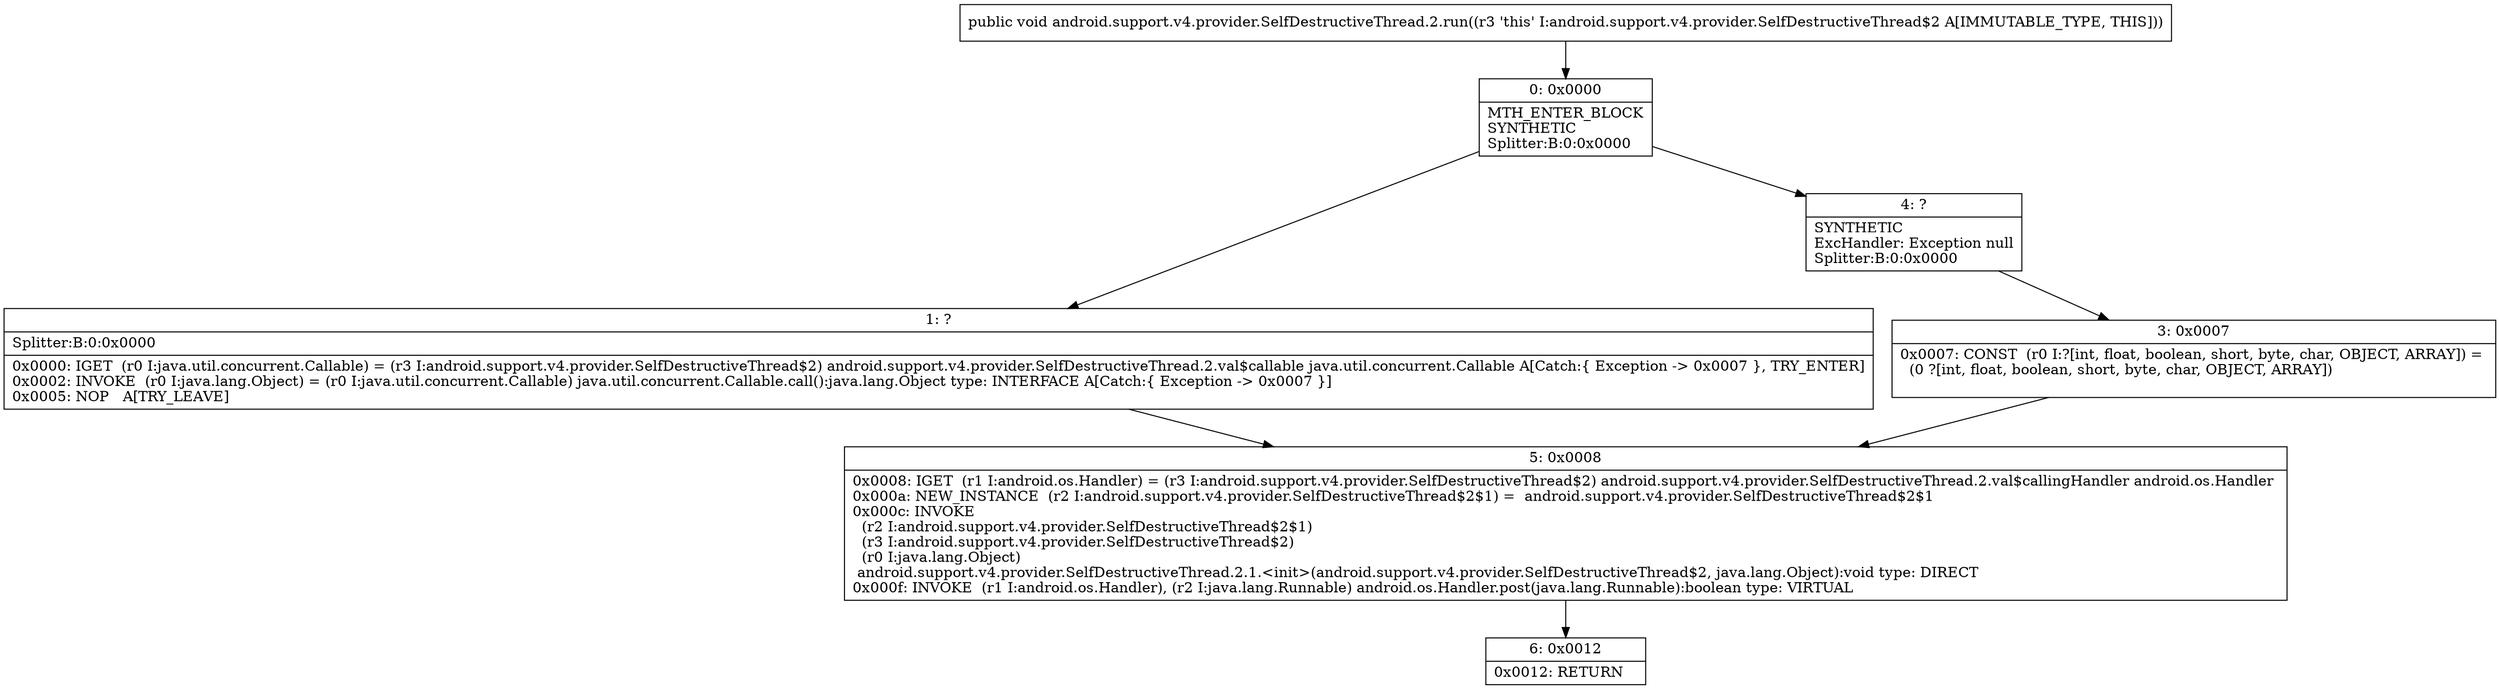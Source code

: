 digraph "CFG forandroid.support.v4.provider.SelfDestructiveThread.2.run()V" {
Node_0 [shape=record,label="{0\:\ 0x0000|MTH_ENTER_BLOCK\lSYNTHETIC\lSplitter:B:0:0x0000\l}"];
Node_1 [shape=record,label="{1\:\ ?|Splitter:B:0:0x0000\l|0x0000: IGET  (r0 I:java.util.concurrent.Callable) = (r3 I:android.support.v4.provider.SelfDestructiveThread$2) android.support.v4.provider.SelfDestructiveThread.2.val$callable java.util.concurrent.Callable A[Catch:\{ Exception \-\> 0x0007 \}, TRY_ENTER]\l0x0002: INVOKE  (r0 I:java.lang.Object) = (r0 I:java.util.concurrent.Callable) java.util.concurrent.Callable.call():java.lang.Object type: INTERFACE A[Catch:\{ Exception \-\> 0x0007 \}]\l0x0005: NOP   A[TRY_LEAVE]\l}"];
Node_3 [shape=record,label="{3\:\ 0x0007|0x0007: CONST  (r0 I:?[int, float, boolean, short, byte, char, OBJECT, ARRAY]) = \l  (0 ?[int, float, boolean, short, byte, char, OBJECT, ARRAY])\l \l}"];
Node_4 [shape=record,label="{4\:\ ?|SYNTHETIC\lExcHandler: Exception null\lSplitter:B:0:0x0000\l}"];
Node_5 [shape=record,label="{5\:\ 0x0008|0x0008: IGET  (r1 I:android.os.Handler) = (r3 I:android.support.v4.provider.SelfDestructiveThread$2) android.support.v4.provider.SelfDestructiveThread.2.val$callingHandler android.os.Handler \l0x000a: NEW_INSTANCE  (r2 I:android.support.v4.provider.SelfDestructiveThread$2$1) =  android.support.v4.provider.SelfDestructiveThread$2$1 \l0x000c: INVOKE  \l  (r2 I:android.support.v4.provider.SelfDestructiveThread$2$1)\l  (r3 I:android.support.v4.provider.SelfDestructiveThread$2)\l  (r0 I:java.lang.Object)\l android.support.v4.provider.SelfDestructiveThread.2.1.\<init\>(android.support.v4.provider.SelfDestructiveThread$2, java.lang.Object):void type: DIRECT \l0x000f: INVOKE  (r1 I:android.os.Handler), (r2 I:java.lang.Runnable) android.os.Handler.post(java.lang.Runnable):boolean type: VIRTUAL \l}"];
Node_6 [shape=record,label="{6\:\ 0x0012|0x0012: RETURN   \l}"];
MethodNode[shape=record,label="{public void android.support.v4.provider.SelfDestructiveThread.2.run((r3 'this' I:android.support.v4.provider.SelfDestructiveThread$2 A[IMMUTABLE_TYPE, THIS])) }"];
MethodNode -> Node_0;
Node_0 -> Node_1;
Node_0 -> Node_4;
Node_1 -> Node_5;
Node_3 -> Node_5;
Node_4 -> Node_3;
Node_5 -> Node_6;
}


